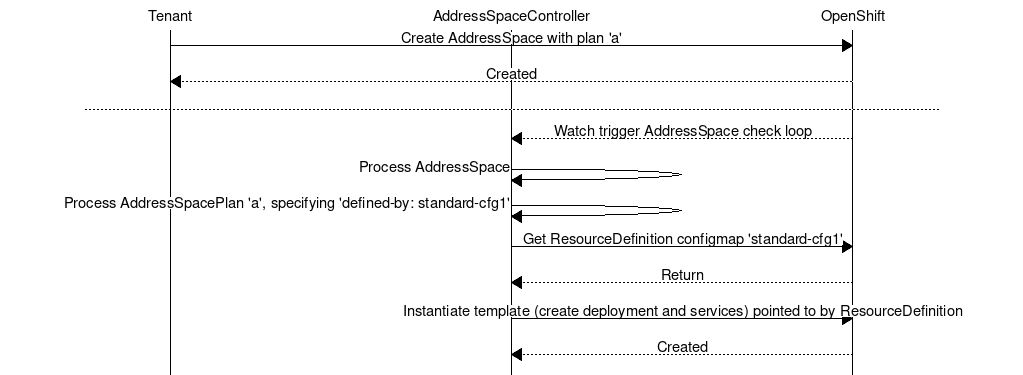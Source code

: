 msc {
    width = "1024";
    Tenant,AddressSpaceController,OpenShift;

    Tenant => OpenShift[ label = "Create AddressSpace with plan 'a'" ];
    Tenant << OpenShift [ label = "Created" ];

    --- ;

    AddressSpaceController << OpenShift [ label = "Watch trigger AddressSpace check loop" ];
    AddressSpaceController => AddressSpaceController [ label = "Process AddressSpace" ];
    AddressSpaceController => AddressSpaceController [ label = "Process AddressSpacePlan 'a', specifying 'defined-by: standard-cfg1'"];

    AddressSpaceController => OpenShift [ label = "Get ResourceDefinition configmap 'standard-cfg1'"];
    AddressSpaceController << OpenShift [ label = "Return" ];
    AddressSpaceController => OpenShift [ label = "Instantiate template (create deployment and services) pointed to by ResourceDefinition" ];
    AddressSpaceController << OpenShift [ label = "Created" ];
}
